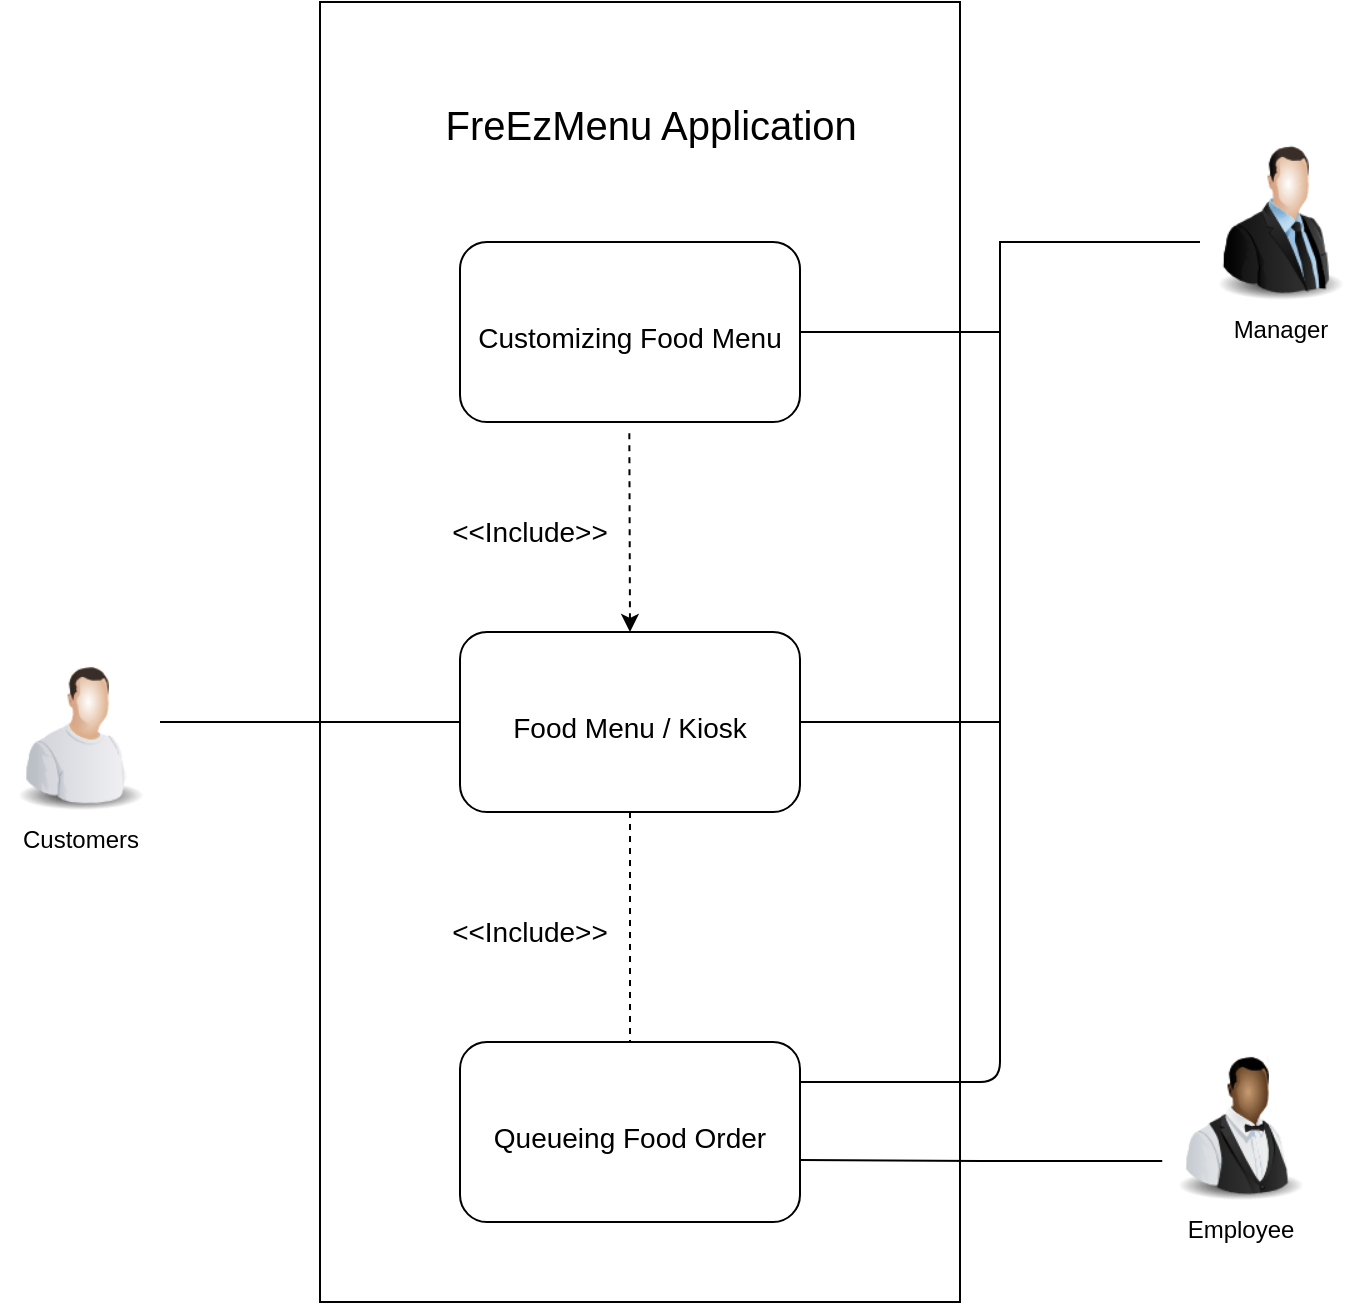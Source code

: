 <mxfile>
    <diagram id="CUMZOBWVGIM7k1ZyTm35" name="Page-1">
        <mxGraphModel dx="683" dy="783" grid="1" gridSize="10" guides="1" tooltips="1" connect="0" arrows="1" fold="1" page="1" pageScale="1" pageWidth="1200" pageHeight="1000" math="0" shadow="0">
            <root>
                <mxCell id="0"/>
                <mxCell id="1" parent="0"/>
                <mxCell id="6" value="&lt;p style=&quot;line-height: 120%; font-size: 20px;&quot;&gt;&amp;nbsp; FreEzMenu Application&lt;/p&gt;&lt;p style=&quot;line-height: 120%; font-size: 20px;&quot;&gt;&lt;br&gt;&lt;/p&gt;&lt;p style=&quot;line-height: 120%; font-size: 20px;&quot;&gt;&lt;br&gt;&lt;/p&gt;&lt;p style=&quot;line-height: 120%; font-size: 20px;&quot;&gt;&lt;br&gt;&lt;/p&gt;&lt;p style=&quot;line-height: 120%; font-size: 20px;&quot;&gt;&lt;br&gt;&lt;/p&gt;&lt;p style=&quot;line-height: 120%; font-size: 20px;&quot;&gt;&lt;br&gt;&lt;/p&gt;&lt;p style=&quot;line-height: 120%; font-size: 20px;&quot;&gt;&lt;br&gt;&lt;/p&gt;&lt;p style=&quot;line-height: 120%; font-size: 20px;&quot;&gt;&lt;br&gt;&lt;/p&gt;&lt;p style=&quot;line-height: 120%; font-size: 20px;&quot;&gt;&lt;br&gt;&lt;/p&gt;&lt;p style=&quot;line-height: 120%; font-size: 20px;&quot;&gt;&lt;br&gt;&lt;/p&gt;&lt;p style=&quot;line-height: 120%; font-size: 20px;&quot;&gt;&lt;br&gt;&lt;/p&gt;&lt;p style=&quot;line-height: 120%; font-size: 20px;&quot;&gt;&lt;br&gt;&lt;/p&gt;&lt;p style=&quot;line-height: 120%; font-size: 20px;&quot;&gt;&lt;br&gt;&lt;/p&gt;" style="rounded=0;whiteSpace=wrap;html=1;align=center;" parent="1" vertex="1">
                    <mxGeometry x="590" y="180" width="320" height="650" as="geometry"/>
                </mxCell>
                <mxCell id="11" value="&lt;span style=&quot;font-size: 14px;&quot;&gt;Food Menu / Kiosk&lt;/span&gt;" style="rounded=1;whiteSpace=wrap;html=1;fontSize=20;" parent="1" vertex="1">
                    <mxGeometry x="660" y="495" width="170" height="90" as="geometry"/>
                </mxCell>
                <mxCell id="15" value="&lt;span style=&quot;font-size: 14px;&quot;&gt;Customizing Food Menu&lt;/span&gt;" style="rounded=1;whiteSpace=wrap;html=1;fontSize=20;" parent="1" vertex="1">
                    <mxGeometry x="660" y="300" width="170" height="90" as="geometry"/>
                </mxCell>
                <mxCell id="16" value="&lt;span style=&quot;font-size: 14px;&quot;&gt;Queueing Food Order&lt;/span&gt;" style="rounded=1;whiteSpace=wrap;html=1;fontSize=20;" parent="1" vertex="1">
                    <mxGeometry x="660" y="700" width="170" height="90" as="geometry"/>
                </mxCell>
                <mxCell id="20" value="" style="endArrow=none;html=1;fontSize=14;endFill=0;" parent="1" target="11" edge="1">
                    <mxGeometry width="50" height="50" relative="1" as="geometry">
                        <mxPoint x="510" y="540" as="sourcePoint"/>
                        <mxPoint x="605" y="480" as="targetPoint"/>
                    </mxGeometry>
                </mxCell>
                <mxCell id="26" value="" style="edgeStyle=elbowEdgeStyle;elbow=horizontal;endArrow=none;html=1;curved=0;rounded=0;endSize=8;startSize=8;fontSize=14;entryX=1;entryY=0.5;entryDx=0;entryDy=0;endFill=0;" parent="1" target="15" edge="1">
                    <mxGeometry width="50" height="50" relative="1" as="geometry">
                        <mxPoint x="1030" y="300" as="sourcePoint"/>
                        <mxPoint x="625" y="520" as="targetPoint"/>
                    </mxGeometry>
                </mxCell>
                <mxCell id="27" value="" style="edgeStyle=elbowEdgeStyle;elbow=horizontal;endArrow=none;html=1;curved=0;rounded=0;endSize=8;startSize=8;fontSize=14;entryX=1;entryY=0.5;entryDx=0;entryDy=0;exitX=0.014;exitY=0.743;exitDx=0;exitDy=0;exitPerimeter=0;endFill=0;" parent="1" source="51" edge="1">
                    <mxGeometry width="50" height="50" relative="1" as="geometry">
                        <mxPoint x="1000" y="760" as="sourcePoint"/>
                        <mxPoint x="830" y="759" as="targetPoint"/>
                        <Array as="points">
                            <mxPoint x="920" y="750"/>
                        </Array>
                    </mxGeometry>
                </mxCell>
                <mxCell id="36" value="" style="endArrow=none;dashed=1;html=1;fontSize=14;exitX=0.5;exitY=0;exitDx=0;exitDy=0;entryX=0.498;entryY=1.034;entryDx=0;entryDy=0;entryPerimeter=0;endFill=0;startArrow=classic;startFill=1;" parent="1" source="11" target="15" edge="1">
                    <mxGeometry width="50" height="50" relative="1" as="geometry">
                        <mxPoint x="540" y="610" as="sourcePoint"/>
                        <mxPoint x="590" y="560" as="targetPoint"/>
                        <Array as="points"/>
                    </mxGeometry>
                </mxCell>
                <mxCell id="38" value="&amp;lt;&amp;lt;Include&amp;gt;&amp;gt;" style="text;html=1;strokeColor=none;fillColor=none;align=center;verticalAlign=middle;whiteSpace=wrap;rounded=0;fontSize=14;" parent="1" vertex="1">
                    <mxGeometry x="650" y="430" width="90" height="30" as="geometry"/>
                </mxCell>
                <mxCell id="40" value="" style="edgeStyle=segmentEdgeStyle;endArrow=none;html=1;curved=0;rounded=0;endSize=8;startSize=8;fontSize=14;entryX=1;entryY=0.5;entryDx=0;entryDy=0;endFill=0;" parent="1" target="11" edge="1">
                    <mxGeometry width="50" height="50" relative="1" as="geometry">
                        <mxPoint x="1030" y="300" as="sourcePoint"/>
                        <mxPoint x="680" y="490" as="targetPoint"/>
                        <Array as="points">
                            <mxPoint x="930" y="300"/>
                            <mxPoint x="930" y="540"/>
                        </Array>
                    </mxGeometry>
                </mxCell>
                <mxCell id="42" value="" style="endArrow=none;dashed=1;html=1;fontSize=14;exitX=0.5;exitY=1;exitDx=0;exitDy=0;" parent="1" source="11" target="16" edge="1">
                    <mxGeometry width="50" height="50" relative="1" as="geometry">
                        <mxPoint x="415" y="505" as="sourcePoint"/>
                        <mxPoint x="670" y="355" as="targetPoint"/>
                        <Array as="points"/>
                    </mxGeometry>
                </mxCell>
                <mxCell id="44" value="&amp;lt;&amp;lt;Include&amp;gt;&amp;gt;" style="text;html=1;strokeColor=none;fillColor=none;align=center;verticalAlign=middle;whiteSpace=wrap;rounded=0;fontSize=14;" parent="1" vertex="1">
                    <mxGeometry x="650" y="630" width="90" height="30" as="geometry"/>
                </mxCell>
                <mxCell id="45" value="" style="endArrow=none;html=1;fontSize=14;entryX=0.998;entryY=0.222;entryDx=0;entryDy=0;entryPerimeter=0;endFill=0;" parent="1" target="16" edge="1">
                    <mxGeometry width="50" height="50" relative="1" as="geometry">
                        <mxPoint x="930" y="540" as="sourcePoint"/>
                        <mxPoint x="670" y="530" as="targetPoint"/>
                        <Array as="points">
                            <mxPoint x="930" y="720"/>
                        </Array>
                    </mxGeometry>
                </mxCell>
                <mxCell id="50" value="Manager" style="image;html=1;image=img/lib/clip_art/people/Suit_Man_128x128.png" parent="1" vertex="1">
                    <mxGeometry x="1030" y="250" width="80" height="80" as="geometry"/>
                </mxCell>
                <mxCell id="51" value="Employee" style="image;html=1;image=img/lib/clip_art/people/Waiter_Black_128x128.png" parent="1" vertex="1">
                    <mxGeometry x="1010" y="700" width="80" height="80" as="geometry"/>
                </mxCell>
                <mxCell id="53" value="Customers" style="image;html=1;image=img/lib/clip_art/people/Worker_Man_128x128.png" parent="1" vertex="1">
                    <mxGeometry x="430" y="505" width="80" height="80" as="geometry"/>
                </mxCell>
            </root>
        </mxGraphModel>
    </diagram>
</mxfile>